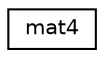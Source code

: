digraph "Graphical Class Hierarchy"
{
  edge [fontname="Helvetica",fontsize="10",labelfontname="Helvetica",labelfontsize="10"];
  node [fontname="Helvetica",fontsize="10",shape=record];
  rankdir="LR";
  Node1 [label="mat4",height=0.2,width=0.4,color="black", fillcolor="white", style="filled",URL="$classmat4.html"];
}
